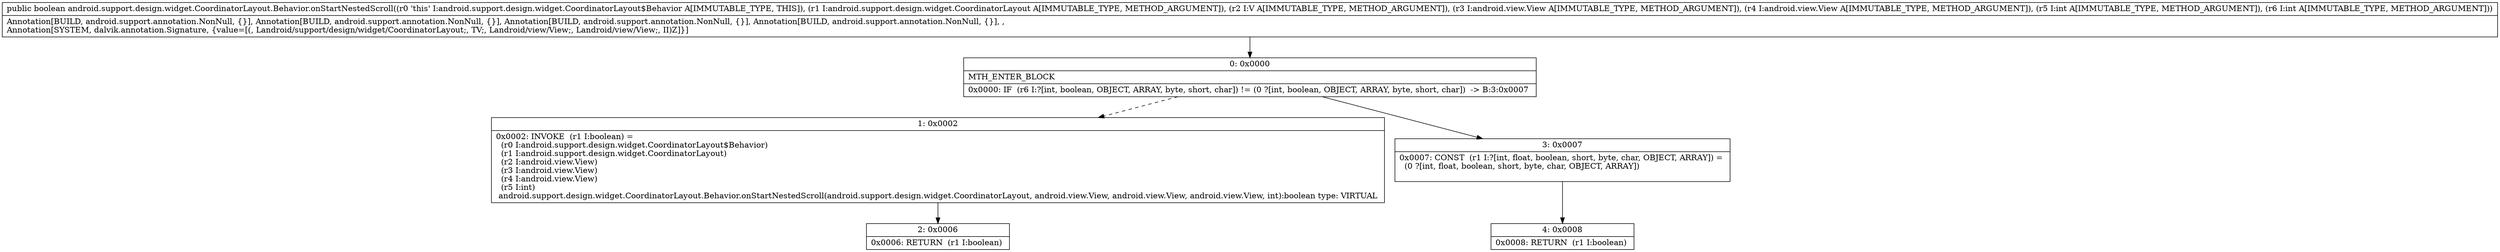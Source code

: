 digraph "CFG forandroid.support.design.widget.CoordinatorLayout.Behavior.onStartNestedScroll(Landroid\/support\/design\/widget\/CoordinatorLayout;Landroid\/view\/View;Landroid\/view\/View;Landroid\/view\/View;II)Z" {
Node_0 [shape=record,label="{0\:\ 0x0000|MTH_ENTER_BLOCK\l|0x0000: IF  (r6 I:?[int, boolean, OBJECT, ARRAY, byte, short, char]) != (0 ?[int, boolean, OBJECT, ARRAY, byte, short, char])  \-\> B:3:0x0007 \l}"];
Node_1 [shape=record,label="{1\:\ 0x0002|0x0002: INVOKE  (r1 I:boolean) = \l  (r0 I:android.support.design.widget.CoordinatorLayout$Behavior)\l  (r1 I:android.support.design.widget.CoordinatorLayout)\l  (r2 I:android.view.View)\l  (r3 I:android.view.View)\l  (r4 I:android.view.View)\l  (r5 I:int)\l android.support.design.widget.CoordinatorLayout.Behavior.onStartNestedScroll(android.support.design.widget.CoordinatorLayout, android.view.View, android.view.View, android.view.View, int):boolean type: VIRTUAL \l}"];
Node_2 [shape=record,label="{2\:\ 0x0006|0x0006: RETURN  (r1 I:boolean) \l}"];
Node_3 [shape=record,label="{3\:\ 0x0007|0x0007: CONST  (r1 I:?[int, float, boolean, short, byte, char, OBJECT, ARRAY]) = \l  (0 ?[int, float, boolean, short, byte, char, OBJECT, ARRAY])\l \l}"];
Node_4 [shape=record,label="{4\:\ 0x0008|0x0008: RETURN  (r1 I:boolean) \l}"];
MethodNode[shape=record,label="{public boolean android.support.design.widget.CoordinatorLayout.Behavior.onStartNestedScroll((r0 'this' I:android.support.design.widget.CoordinatorLayout$Behavior A[IMMUTABLE_TYPE, THIS]), (r1 I:android.support.design.widget.CoordinatorLayout A[IMMUTABLE_TYPE, METHOD_ARGUMENT]), (r2 I:V A[IMMUTABLE_TYPE, METHOD_ARGUMENT]), (r3 I:android.view.View A[IMMUTABLE_TYPE, METHOD_ARGUMENT]), (r4 I:android.view.View A[IMMUTABLE_TYPE, METHOD_ARGUMENT]), (r5 I:int A[IMMUTABLE_TYPE, METHOD_ARGUMENT]), (r6 I:int A[IMMUTABLE_TYPE, METHOD_ARGUMENT]))  | Annotation[BUILD, android.support.annotation.NonNull, \{\}], Annotation[BUILD, android.support.annotation.NonNull, \{\}], Annotation[BUILD, android.support.annotation.NonNull, \{\}], Annotation[BUILD, android.support.annotation.NonNull, \{\}], , \lAnnotation[SYSTEM, dalvik.annotation.Signature, \{value=[(, Landroid\/support\/design\/widget\/CoordinatorLayout;, TV;, Landroid\/view\/View;, Landroid\/view\/View;, II)Z]\}]\l}"];
MethodNode -> Node_0;
Node_0 -> Node_1[style=dashed];
Node_0 -> Node_3;
Node_1 -> Node_2;
Node_3 -> Node_4;
}

